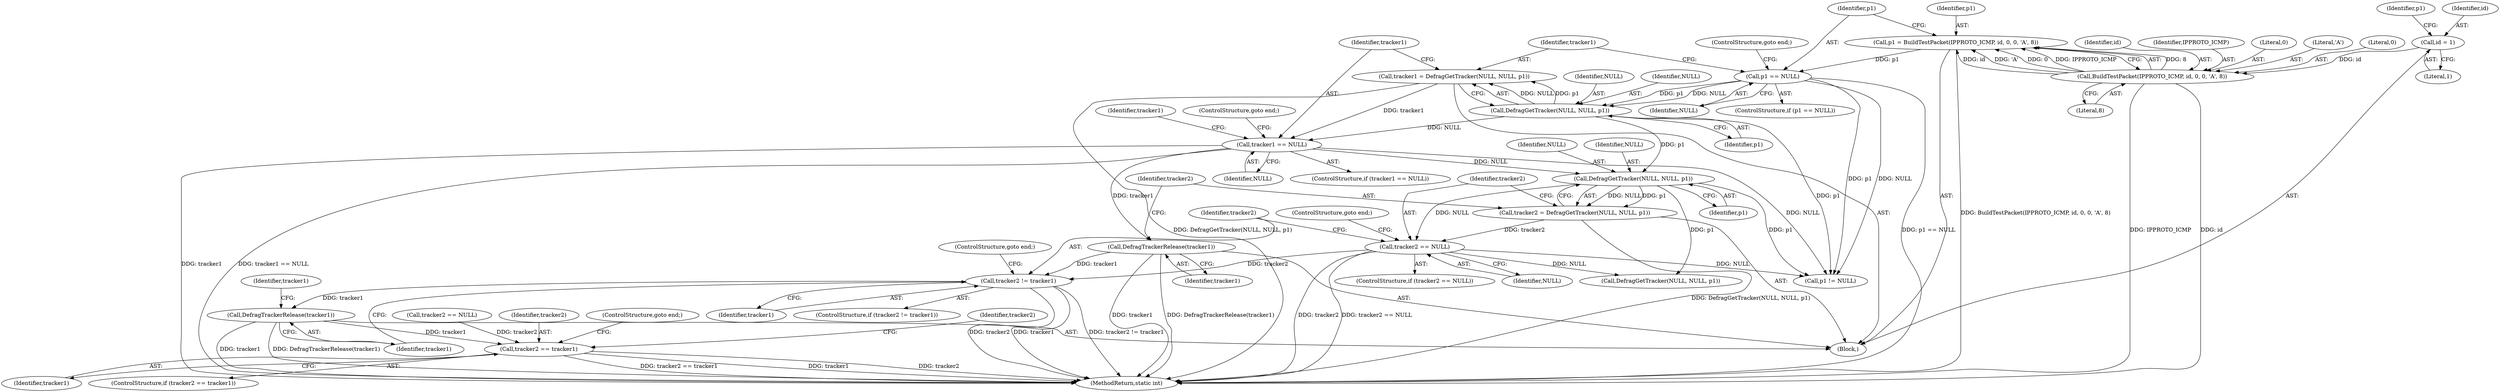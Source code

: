 digraph "0_suricata_4a04f814b15762eb446a5ead4d69d021512df6f8_10@pointer" {
"1000182" [label="(Call,tracker2 != tracker1)"];
"1000176" [label="(Call,tracker2 == NULL)"];
"1000169" [label="(Call,tracker2 = DefragGetTracker(NULL, NULL, p1))"];
"1000171" [label="(Call,DefragGetTracker(NULL, NULL, p1))"];
"1000150" [label="(Call,tracker1 == NULL)"];
"1000143" [label="(Call,tracker1 = DefragGetTracker(NULL, NULL, p1))"];
"1000145" [label="(Call,DefragGetTracker(NULL, NULL, p1))"];
"1000138" [label="(Call,p1 == NULL)"];
"1000128" [label="(Call,p1 = BuildTestPacket(IPPROTO_ICMP, id, 0, 0, 'A', 8))"];
"1000130" [label="(Call,BuildTestPacket(IPPROTO_ICMP, id, 0, 0, 'A', 8))"];
"1000112" [label="(Call,id = 1)"];
"1000167" [label="(Call,DefragTrackerRelease(tracker1))"];
"1000187" [label="(Call,DefragTrackerRelease(tracker1))"];
"1000207" [label="(Call,tracker2 == tracker1)"];
"1000175" [label="(ControlStructure,if (tracker2 == NULL))"];
"1000132" [label="(Identifier,id)"];
"1000188" [label="(Identifier,tracker1)"];
"1000174" [label="(Identifier,p1)"];
"1000131" [label="(Identifier,IPPROTO_ICMP)"];
"1000184" [label="(Identifier,tracker1)"];
"1000209" [label="(Identifier,tracker1)"];
"1000180" [label="(ControlStructure,goto end;)"];
"1000113" [label="(Identifier,id)"];
"1000187" [label="(Call,DefragTrackerRelease(tracker1))"];
"1000171" [label="(Call,DefragGetTracker(NULL, NULL, p1))"];
"1000145" [label="(Call,DefragGetTracker(NULL, NULL, p1))"];
"1000143" [label="(Call,tracker1 = DefragGetTracker(NULL, NULL, p1))"];
"1000129" [label="(Identifier,p1)"];
"1000142" [label="(ControlStructure,goto end;)"];
"1000133" [label="(Literal,0)"];
"1000135" [label="(Literal,'A')"];
"1000170" [label="(Identifier,tracker2)"];
"1000154" [label="(ControlStructure,goto end;)"];
"1000206" [label="(ControlStructure,if (tracker2 == tracker1))"];
"1000183" [label="(Identifier,tracker2)"];
"1000114" [label="(Literal,1)"];
"1000152" [label="(Identifier,NULL)"];
"1000214" [label="(Identifier,tracker2)"];
"1000181" [label="(ControlStructure,if (tracker2 != tracker1))"];
"1000201" [label="(Call,tracker2 == NULL)"];
"1000147" [label="(Identifier,NULL)"];
"1000177" [label="(Identifier,tracker2)"];
"1000232" [label="(MethodReturn,static int)"];
"1000186" [label="(ControlStructure,goto end;)"];
"1000223" [label="(Call,p1 != NULL)"];
"1000172" [label="(Identifier,NULL)"];
"1000106" [label="(Block,)"];
"1000178" [label="(Identifier,NULL)"];
"1000138" [label="(Call,p1 == NULL)"];
"1000128" [label="(Call,p1 = BuildTestPacket(IPPROTO_ICMP, id, 0, 0, 'A', 8))"];
"1000169" [label="(Call,tracker2 = DefragGetTracker(NULL, NULL, p1))"];
"1000208" [label="(Identifier,tracker2)"];
"1000173" [label="(Identifier,NULL)"];
"1000151" [label="(Identifier,tracker1)"];
"1000140" [label="(Identifier,NULL)"];
"1000139" [label="(Identifier,p1)"];
"1000137" [label="(ControlStructure,if (p1 == NULL))"];
"1000207" [label="(Call,tracker2 == tracker1)"];
"1000148" [label="(Identifier,p1)"];
"1000211" [label="(ControlStructure,goto end;)"];
"1000117" [label="(Identifier,p1)"];
"1000167" [label="(Call,DefragTrackerRelease(tracker1))"];
"1000134" [label="(Literal,0)"];
"1000191" [label="(Identifier,tracker1)"];
"1000112" [label="(Call,id = 1)"];
"1000176" [label="(Call,tracker2 == NULL)"];
"1000168" [label="(Identifier,tracker1)"];
"1000144" [label="(Identifier,tracker1)"];
"1000150" [label="(Call,tracker1 == NULL)"];
"1000146" [label="(Identifier,NULL)"];
"1000157" [label="(Identifier,tracker1)"];
"1000130" [label="(Call,BuildTestPacket(IPPROTO_ICMP, id, 0, 0, 'A', 8))"];
"1000149" [label="(ControlStructure,if (tracker1 == NULL))"];
"1000196" [label="(Call,DefragGetTracker(NULL, NULL, p1))"];
"1000182" [label="(Call,tracker2 != tracker1)"];
"1000136" [label="(Literal,8)"];
"1000182" -> "1000181"  [label="AST: "];
"1000182" -> "1000184"  [label="CFG: "];
"1000183" -> "1000182"  [label="AST: "];
"1000184" -> "1000182"  [label="AST: "];
"1000186" -> "1000182"  [label="CFG: "];
"1000188" -> "1000182"  [label="CFG: "];
"1000182" -> "1000232"  [label="DDG: tracker1"];
"1000182" -> "1000232"  [label="DDG: tracker2 != tracker1"];
"1000182" -> "1000232"  [label="DDG: tracker2"];
"1000176" -> "1000182"  [label="DDG: tracker2"];
"1000167" -> "1000182"  [label="DDG: tracker1"];
"1000182" -> "1000187"  [label="DDG: tracker1"];
"1000176" -> "1000175"  [label="AST: "];
"1000176" -> "1000178"  [label="CFG: "];
"1000177" -> "1000176"  [label="AST: "];
"1000178" -> "1000176"  [label="AST: "];
"1000180" -> "1000176"  [label="CFG: "];
"1000183" -> "1000176"  [label="CFG: "];
"1000176" -> "1000232"  [label="DDG: tracker2 == NULL"];
"1000176" -> "1000232"  [label="DDG: tracker2"];
"1000169" -> "1000176"  [label="DDG: tracker2"];
"1000171" -> "1000176"  [label="DDG: NULL"];
"1000176" -> "1000196"  [label="DDG: NULL"];
"1000176" -> "1000223"  [label="DDG: NULL"];
"1000169" -> "1000106"  [label="AST: "];
"1000169" -> "1000171"  [label="CFG: "];
"1000170" -> "1000169"  [label="AST: "];
"1000171" -> "1000169"  [label="AST: "];
"1000177" -> "1000169"  [label="CFG: "];
"1000169" -> "1000232"  [label="DDG: DefragGetTracker(NULL, NULL, p1)"];
"1000171" -> "1000169"  [label="DDG: NULL"];
"1000171" -> "1000169"  [label="DDG: p1"];
"1000171" -> "1000174"  [label="CFG: "];
"1000172" -> "1000171"  [label="AST: "];
"1000173" -> "1000171"  [label="AST: "];
"1000174" -> "1000171"  [label="AST: "];
"1000150" -> "1000171"  [label="DDG: NULL"];
"1000145" -> "1000171"  [label="DDG: p1"];
"1000171" -> "1000196"  [label="DDG: p1"];
"1000171" -> "1000223"  [label="DDG: p1"];
"1000150" -> "1000149"  [label="AST: "];
"1000150" -> "1000152"  [label="CFG: "];
"1000151" -> "1000150"  [label="AST: "];
"1000152" -> "1000150"  [label="AST: "];
"1000154" -> "1000150"  [label="CFG: "];
"1000157" -> "1000150"  [label="CFG: "];
"1000150" -> "1000232"  [label="DDG: tracker1"];
"1000150" -> "1000232"  [label="DDG: tracker1 == NULL"];
"1000143" -> "1000150"  [label="DDG: tracker1"];
"1000145" -> "1000150"  [label="DDG: NULL"];
"1000150" -> "1000167"  [label="DDG: tracker1"];
"1000150" -> "1000223"  [label="DDG: NULL"];
"1000143" -> "1000106"  [label="AST: "];
"1000143" -> "1000145"  [label="CFG: "];
"1000144" -> "1000143"  [label="AST: "];
"1000145" -> "1000143"  [label="AST: "];
"1000151" -> "1000143"  [label="CFG: "];
"1000143" -> "1000232"  [label="DDG: DefragGetTracker(NULL, NULL, p1)"];
"1000145" -> "1000143"  [label="DDG: NULL"];
"1000145" -> "1000143"  [label="DDG: p1"];
"1000145" -> "1000148"  [label="CFG: "];
"1000146" -> "1000145"  [label="AST: "];
"1000147" -> "1000145"  [label="AST: "];
"1000148" -> "1000145"  [label="AST: "];
"1000138" -> "1000145"  [label="DDG: NULL"];
"1000138" -> "1000145"  [label="DDG: p1"];
"1000145" -> "1000223"  [label="DDG: p1"];
"1000138" -> "1000137"  [label="AST: "];
"1000138" -> "1000140"  [label="CFG: "];
"1000139" -> "1000138"  [label="AST: "];
"1000140" -> "1000138"  [label="AST: "];
"1000142" -> "1000138"  [label="CFG: "];
"1000144" -> "1000138"  [label="CFG: "];
"1000138" -> "1000232"  [label="DDG: p1 == NULL"];
"1000128" -> "1000138"  [label="DDG: p1"];
"1000138" -> "1000223"  [label="DDG: p1"];
"1000138" -> "1000223"  [label="DDG: NULL"];
"1000128" -> "1000106"  [label="AST: "];
"1000128" -> "1000130"  [label="CFG: "];
"1000129" -> "1000128"  [label="AST: "];
"1000130" -> "1000128"  [label="AST: "];
"1000139" -> "1000128"  [label="CFG: "];
"1000128" -> "1000232"  [label="DDG: BuildTestPacket(IPPROTO_ICMP, id, 0, 0, 'A', 8)"];
"1000130" -> "1000128"  [label="DDG: 8"];
"1000130" -> "1000128"  [label="DDG: id"];
"1000130" -> "1000128"  [label="DDG: 'A'"];
"1000130" -> "1000128"  [label="DDG: 0"];
"1000130" -> "1000128"  [label="DDG: IPPROTO_ICMP"];
"1000130" -> "1000136"  [label="CFG: "];
"1000131" -> "1000130"  [label="AST: "];
"1000132" -> "1000130"  [label="AST: "];
"1000133" -> "1000130"  [label="AST: "];
"1000134" -> "1000130"  [label="AST: "];
"1000135" -> "1000130"  [label="AST: "];
"1000136" -> "1000130"  [label="AST: "];
"1000130" -> "1000232"  [label="DDG: id"];
"1000130" -> "1000232"  [label="DDG: IPPROTO_ICMP"];
"1000112" -> "1000130"  [label="DDG: id"];
"1000112" -> "1000106"  [label="AST: "];
"1000112" -> "1000114"  [label="CFG: "];
"1000113" -> "1000112"  [label="AST: "];
"1000114" -> "1000112"  [label="AST: "];
"1000117" -> "1000112"  [label="CFG: "];
"1000167" -> "1000106"  [label="AST: "];
"1000167" -> "1000168"  [label="CFG: "];
"1000168" -> "1000167"  [label="AST: "];
"1000170" -> "1000167"  [label="CFG: "];
"1000167" -> "1000232"  [label="DDG: tracker1"];
"1000167" -> "1000232"  [label="DDG: DefragTrackerRelease(tracker1)"];
"1000187" -> "1000106"  [label="AST: "];
"1000187" -> "1000188"  [label="CFG: "];
"1000188" -> "1000187"  [label="AST: "];
"1000191" -> "1000187"  [label="CFG: "];
"1000187" -> "1000232"  [label="DDG: tracker1"];
"1000187" -> "1000232"  [label="DDG: DefragTrackerRelease(tracker1)"];
"1000187" -> "1000207"  [label="DDG: tracker1"];
"1000207" -> "1000206"  [label="AST: "];
"1000207" -> "1000209"  [label="CFG: "];
"1000208" -> "1000207"  [label="AST: "];
"1000209" -> "1000207"  [label="AST: "];
"1000211" -> "1000207"  [label="CFG: "];
"1000214" -> "1000207"  [label="CFG: "];
"1000207" -> "1000232"  [label="DDG: tracker1"];
"1000207" -> "1000232"  [label="DDG: tracker2"];
"1000207" -> "1000232"  [label="DDG: tracker2 == tracker1"];
"1000201" -> "1000207"  [label="DDG: tracker2"];
}
